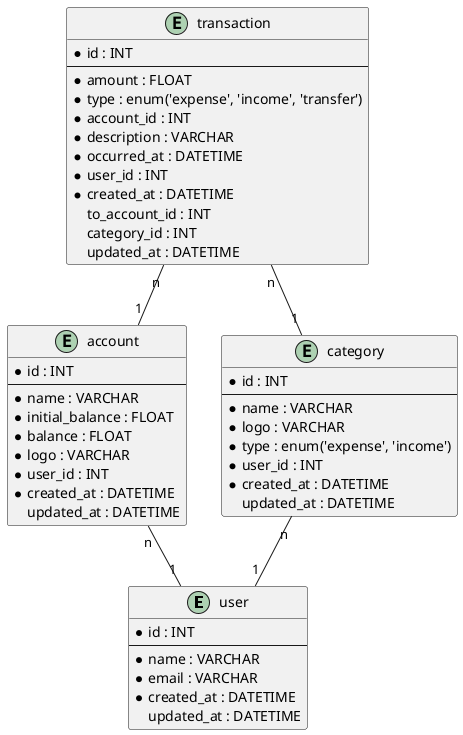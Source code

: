 @startuml erd

entity user {
    * id : INT
    --
    * name : VARCHAR
    * email : VARCHAR
    * created_at : DATETIME
    updated_at : DATETIME
}

entity account {
    * id : INT
    --
    * name : VARCHAR
    * initial_balance : FLOAT
    * balance : FLOAT
    * logo : VARCHAR
    * user_id : INT
    * created_at : DATETIME
    updated_at : DATETIME
}

entity category {
    * id : INT
    --
    * name : VARCHAR
    * logo : VARCHAR
    * type : enum('expense', 'income')
    * user_id : INT
    * created_at : DATETIME
    updated_at : DATETIME
}


entity transaction {
    * id : INT
    --
    * amount : FLOAT
    * type : enum('expense', 'income', 'transfer')
    * account_id : INT
    * description : VARCHAR
    * occurred_at : DATETIME
    * user_id : INT
    * created_at : DATETIME
    to_account_id : INT
    category_id : INT
    updated_at : DATETIME
}

account "n" -- "1" user
category "n" -- "1" user
transaction "n" -- "1" account
transaction "n" -- "1" category

@enduml